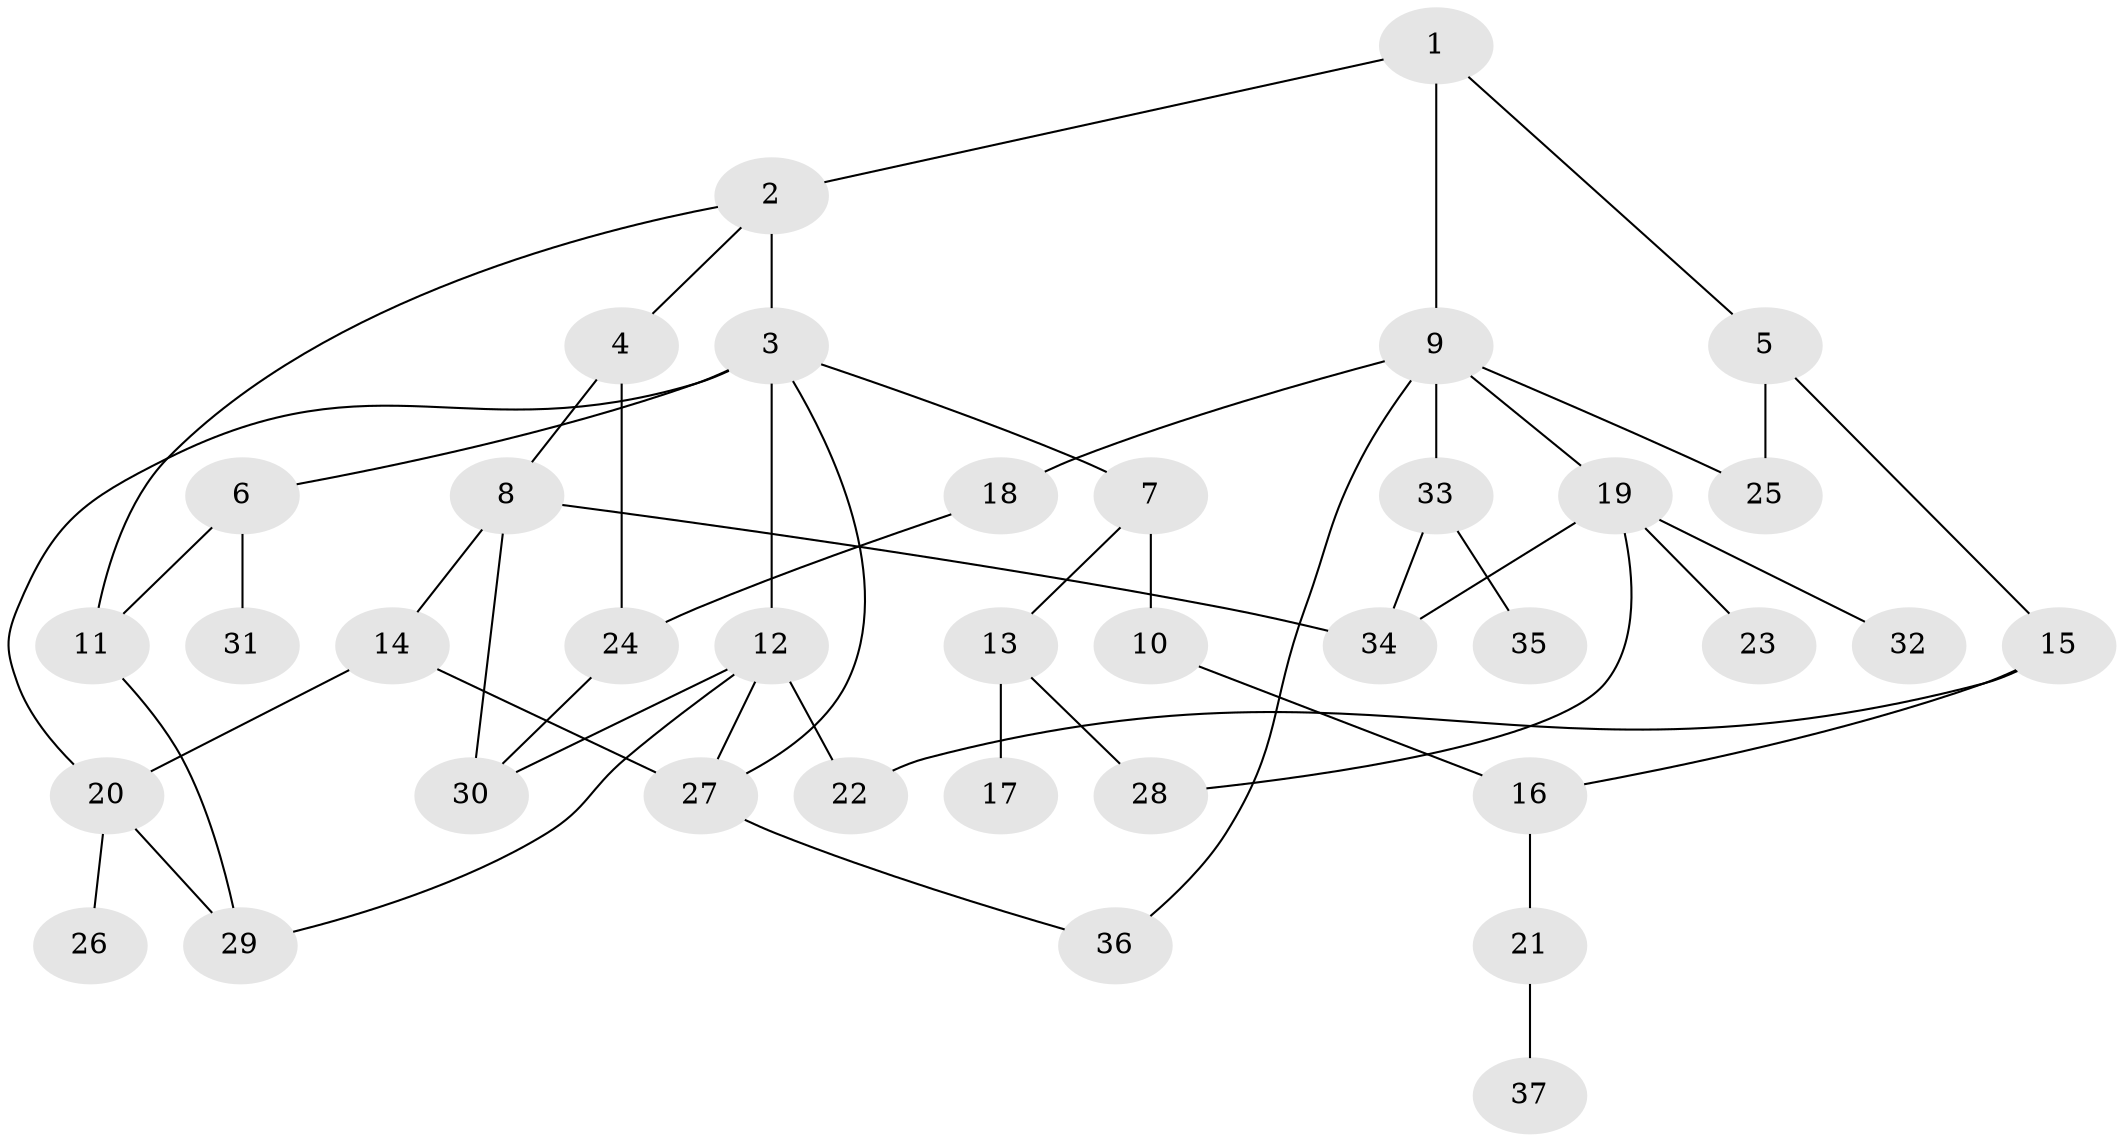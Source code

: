 // original degree distribution, {4: 0.11864406779661017, 6: 0.03389830508474576, 3: 0.3050847457627119, 2: 0.3220338983050847, 8: 0.01694915254237288, 5: 0.01694915254237288, 1: 0.1864406779661017}
// Generated by graph-tools (version 1.1) at 2025/49/03/04/25 22:49:07]
// undirected, 37 vertices, 52 edges
graph export_dot {
  node [color=gray90,style=filled];
  1;
  2;
  3;
  4;
  5;
  6;
  7;
  8;
  9;
  10;
  11;
  12;
  13;
  14;
  15;
  16;
  17;
  18;
  19;
  20;
  21;
  22;
  23;
  24;
  25;
  26;
  27;
  28;
  29;
  30;
  31;
  32;
  33;
  34;
  35;
  36;
  37;
  1 -- 2 [weight=1.0];
  1 -- 5 [weight=1.0];
  1 -- 9 [weight=2.0];
  2 -- 3 [weight=2.0];
  2 -- 4 [weight=1.0];
  2 -- 11 [weight=1.0];
  3 -- 6 [weight=1.0];
  3 -- 7 [weight=1.0];
  3 -- 12 [weight=1.0];
  3 -- 20 [weight=1.0];
  3 -- 27 [weight=1.0];
  4 -- 8 [weight=1.0];
  4 -- 24 [weight=1.0];
  5 -- 15 [weight=1.0];
  5 -- 25 [weight=1.0];
  6 -- 11 [weight=1.0];
  6 -- 31 [weight=1.0];
  7 -- 10 [weight=1.0];
  7 -- 13 [weight=1.0];
  8 -- 14 [weight=1.0];
  8 -- 30 [weight=1.0];
  8 -- 34 [weight=1.0];
  9 -- 18 [weight=1.0];
  9 -- 19 [weight=1.0];
  9 -- 25 [weight=1.0];
  9 -- 33 [weight=1.0];
  9 -- 36 [weight=1.0];
  10 -- 16 [weight=1.0];
  11 -- 29 [weight=1.0];
  12 -- 22 [weight=2.0];
  12 -- 27 [weight=1.0];
  12 -- 29 [weight=1.0];
  12 -- 30 [weight=1.0];
  13 -- 17 [weight=1.0];
  13 -- 28 [weight=1.0];
  14 -- 20 [weight=1.0];
  14 -- 27 [weight=1.0];
  15 -- 16 [weight=1.0];
  15 -- 22 [weight=1.0];
  16 -- 21 [weight=1.0];
  18 -- 24 [weight=1.0];
  19 -- 23 [weight=1.0];
  19 -- 28 [weight=1.0];
  19 -- 32 [weight=1.0];
  19 -- 34 [weight=1.0];
  20 -- 26 [weight=1.0];
  20 -- 29 [weight=1.0];
  21 -- 37 [weight=1.0];
  24 -- 30 [weight=1.0];
  27 -- 36 [weight=1.0];
  33 -- 34 [weight=1.0];
  33 -- 35 [weight=1.0];
}
